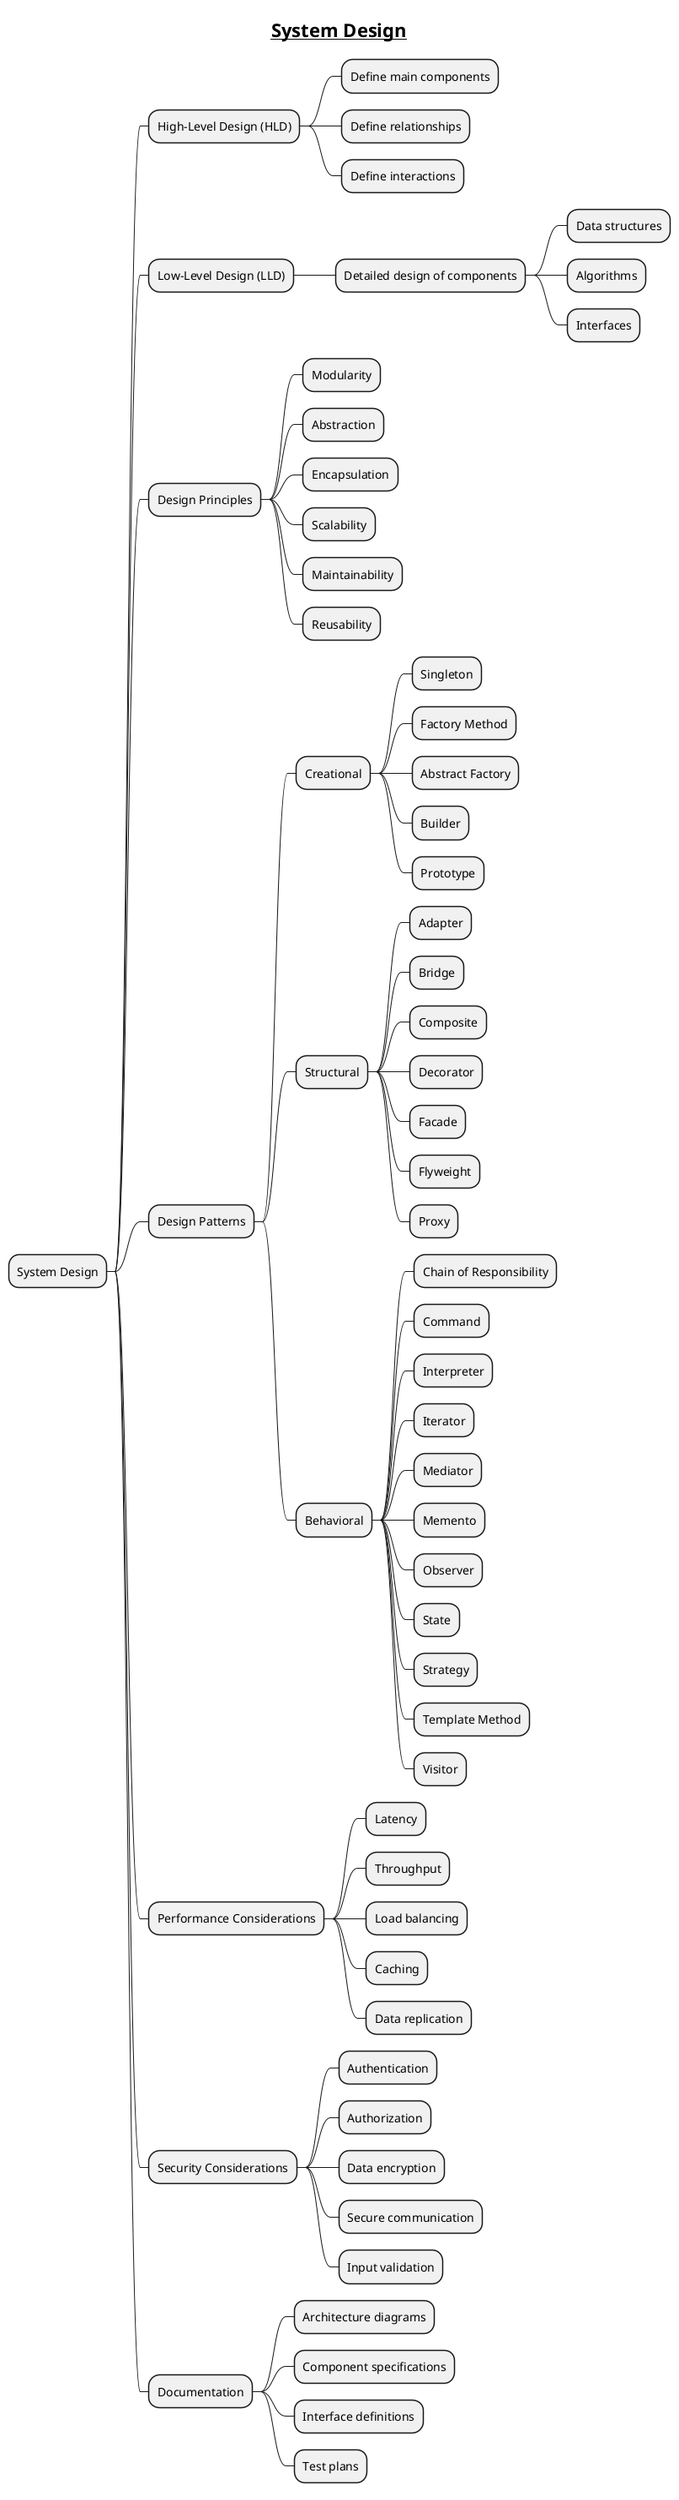 @startmindmap
title = __System Design__

* System Design
** High-Level Design (HLD)
*** Define main components
*** Define relationships
*** Define interactions
** Low-Level Design (LLD)
*** Detailed design of components
**** Data structures
**** Algorithms
**** Interfaces
** Design Principles
*** Modularity
*** Abstraction
*** Encapsulation
*** Scalability
*** Maintainability
*** Reusability
** Design Patterns
*** Creational
**** Singleton
**** Factory Method
**** Abstract Factory
**** Builder
**** Prototype
*** Structural
**** Adapter
**** Bridge
**** Composite
**** Decorator
**** Facade
**** Flyweight
**** Proxy
*** Behavioral
**** Chain of Responsibility
**** Command
**** Interpreter
**** Iterator
**** Mediator
**** Memento
**** Observer
**** State
**** Strategy
**** Template Method
**** Visitor
** Performance Considerations
*** Latency
*** Throughput
*** Load balancing
*** Caching
*** Data replication
** Security Considerations
*** Authentication
*** Authorization
*** Data encryption
*** Secure communication
*** Input validation
** Documentation
*** Architecture diagrams
*** Component specifications
*** Interface definitions
*** Test plans
@endmindmap

